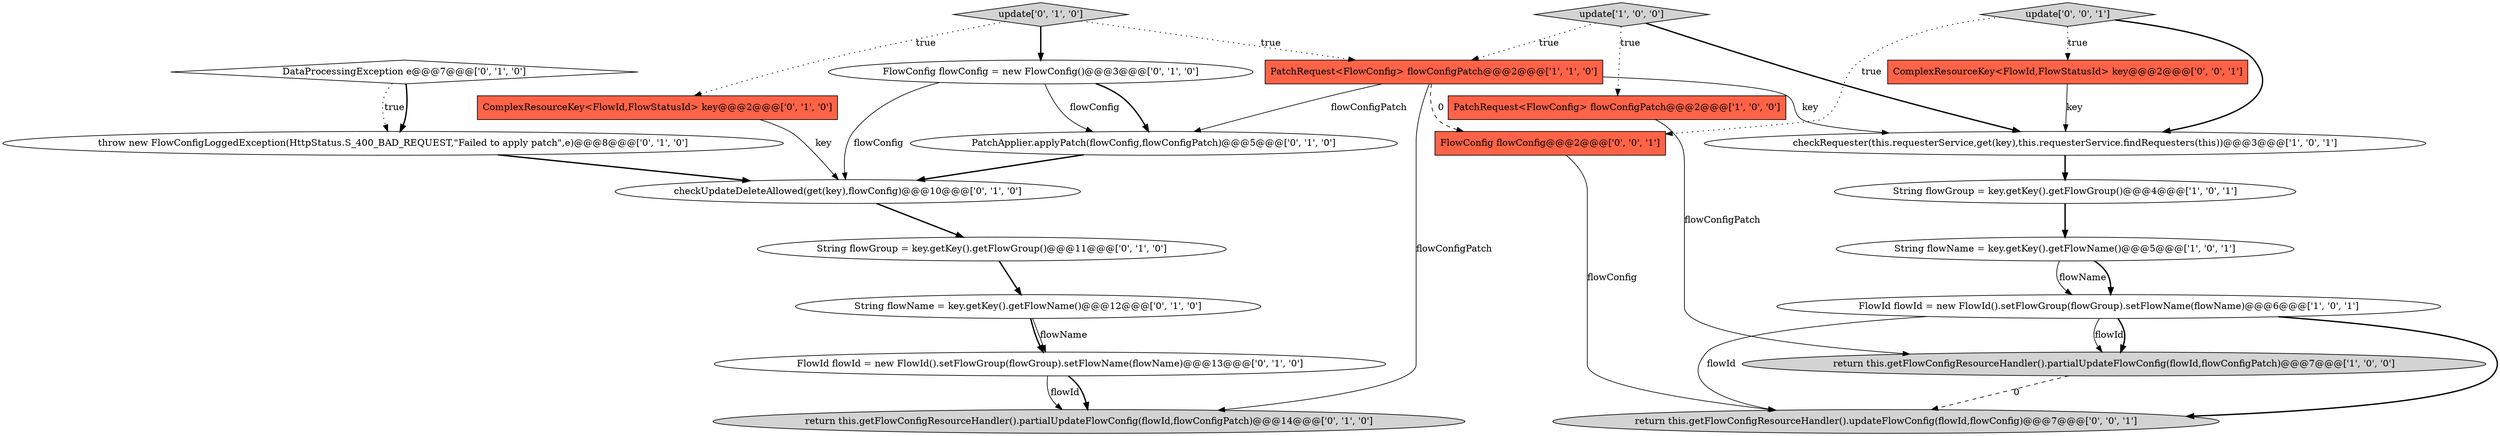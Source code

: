 digraph {
8 [style = filled, label = "throw new FlowConfigLoggedException(HttpStatus.S_400_BAD_REQUEST,\"Failed to apply patch\",e)@@@8@@@['0', '1', '0']", fillcolor = white, shape = ellipse image = "AAA1AAABBB2BBB"];
21 [style = filled, label = "FlowConfig flowConfig@@@2@@@['0', '0', '1']", fillcolor = tomato, shape = box image = "AAA0AAABBB3BBB"];
3 [style = filled, label = "checkRequester(this.requesterService,get(key),this.requesterService.findRequesters(this))@@@3@@@['1', '0', '1']", fillcolor = white, shape = ellipse image = "AAA0AAABBB1BBB"];
15 [style = filled, label = "String flowName = key.getKey().getFlowName()@@@12@@@['0', '1', '0']", fillcolor = white, shape = ellipse image = "AAA0AAABBB2BBB"];
18 [style = filled, label = "FlowId flowId = new FlowId().setFlowGroup(flowGroup).setFlowName(flowName)@@@13@@@['0', '1', '0']", fillcolor = white, shape = ellipse image = "AAA0AAABBB2BBB"];
22 [style = filled, label = "update['0', '0', '1']", fillcolor = lightgray, shape = diamond image = "AAA0AAABBB3BBB"];
11 [style = filled, label = "return this.getFlowConfigResourceHandler().partialUpdateFlowConfig(flowId,flowConfigPatch)@@@14@@@['0', '1', '0']", fillcolor = lightgray, shape = ellipse image = "AAA0AAABBB2BBB"];
20 [style = filled, label = "ComplexResourceKey<FlowId,FlowStatusId> key@@@2@@@['0', '0', '1']", fillcolor = tomato, shape = box image = "AAA0AAABBB3BBB"];
6 [style = filled, label = "return this.getFlowConfigResourceHandler().partialUpdateFlowConfig(flowId,flowConfigPatch)@@@7@@@['1', '0', '0']", fillcolor = lightgray, shape = ellipse image = "AAA0AAABBB1BBB"];
10 [style = filled, label = "PatchApplier.applyPatch(flowConfig,flowConfigPatch)@@@5@@@['0', '1', '0']", fillcolor = white, shape = ellipse image = "AAA1AAABBB2BBB"];
4 [style = filled, label = "String flowGroup = key.getKey().getFlowGroup()@@@4@@@['1', '0', '1']", fillcolor = white, shape = ellipse image = "AAA0AAABBB1BBB"];
0 [style = filled, label = "String flowName = key.getKey().getFlowName()@@@5@@@['1', '0', '1']", fillcolor = white, shape = ellipse image = "AAA0AAABBB1BBB"];
16 [style = filled, label = "update['0', '1', '0']", fillcolor = lightgray, shape = diamond image = "AAA0AAABBB2BBB"];
9 [style = filled, label = "ComplexResourceKey<FlowId,FlowStatusId> key@@@2@@@['0', '1', '0']", fillcolor = tomato, shape = box image = "AAA0AAABBB2BBB"];
13 [style = filled, label = "FlowConfig flowConfig = new FlowConfig()@@@3@@@['0', '1', '0']", fillcolor = white, shape = ellipse image = "AAA0AAABBB2BBB"];
12 [style = filled, label = "DataProcessingException e@@@7@@@['0', '1', '0']", fillcolor = white, shape = diamond image = "AAA1AAABBB2BBB"];
7 [style = filled, label = "PatchRequest<FlowConfig> flowConfigPatch@@@2@@@['1', '1', '0']", fillcolor = tomato, shape = box image = "AAA0AAABBB1BBB"];
5 [style = filled, label = "FlowId flowId = new FlowId().setFlowGroup(flowGroup).setFlowName(flowName)@@@6@@@['1', '0', '1']", fillcolor = white, shape = ellipse image = "AAA0AAABBB1BBB"];
14 [style = filled, label = "String flowGroup = key.getKey().getFlowGroup()@@@11@@@['0', '1', '0']", fillcolor = white, shape = ellipse image = "AAA0AAABBB2BBB"];
19 [style = filled, label = "return this.getFlowConfigResourceHandler().updateFlowConfig(flowId,flowConfig)@@@7@@@['0', '0', '1']", fillcolor = lightgray, shape = ellipse image = "AAA0AAABBB3BBB"];
1 [style = filled, label = "PatchRequest<FlowConfig> flowConfigPatch@@@2@@@['1', '0', '0']", fillcolor = tomato, shape = box image = "AAA0AAABBB1BBB"];
2 [style = filled, label = "update['1', '0', '0']", fillcolor = lightgray, shape = diamond image = "AAA0AAABBB1BBB"];
17 [style = filled, label = "checkUpdateDeleteAllowed(get(key),flowConfig)@@@10@@@['0', '1', '0']", fillcolor = white, shape = ellipse image = "AAA1AAABBB2BBB"];
5->19 [style = bold, label=""];
10->17 [style = bold, label=""];
15->18 [style = bold, label=""];
15->18 [style = solid, label="flowName"];
7->3 [style = solid, label="key"];
22->3 [style = bold, label=""];
22->20 [style = dotted, label="true"];
18->11 [style = solid, label="flowId"];
17->14 [style = bold, label=""];
5->19 [style = solid, label="flowId"];
7->10 [style = solid, label="flowConfigPatch"];
8->17 [style = bold, label=""];
16->13 [style = bold, label=""];
16->7 [style = dotted, label="true"];
20->3 [style = solid, label="key"];
2->3 [style = bold, label=""];
21->19 [style = solid, label="flowConfig"];
2->1 [style = dotted, label="true"];
12->8 [style = dotted, label="true"];
7->21 [style = dashed, label="0"];
7->11 [style = solid, label="flowConfigPatch"];
9->17 [style = solid, label="key"];
13->10 [style = solid, label="flowConfig"];
13->17 [style = solid, label="flowConfig"];
16->9 [style = dotted, label="true"];
5->6 [style = solid, label="flowId"];
0->5 [style = solid, label="flowName"];
6->19 [style = dashed, label="0"];
0->5 [style = bold, label=""];
13->10 [style = bold, label=""];
4->0 [style = bold, label=""];
14->15 [style = bold, label=""];
12->8 [style = bold, label=""];
1->6 [style = solid, label="flowConfigPatch"];
3->4 [style = bold, label=""];
18->11 [style = bold, label=""];
5->6 [style = bold, label=""];
2->7 [style = dotted, label="true"];
22->21 [style = dotted, label="true"];
}
